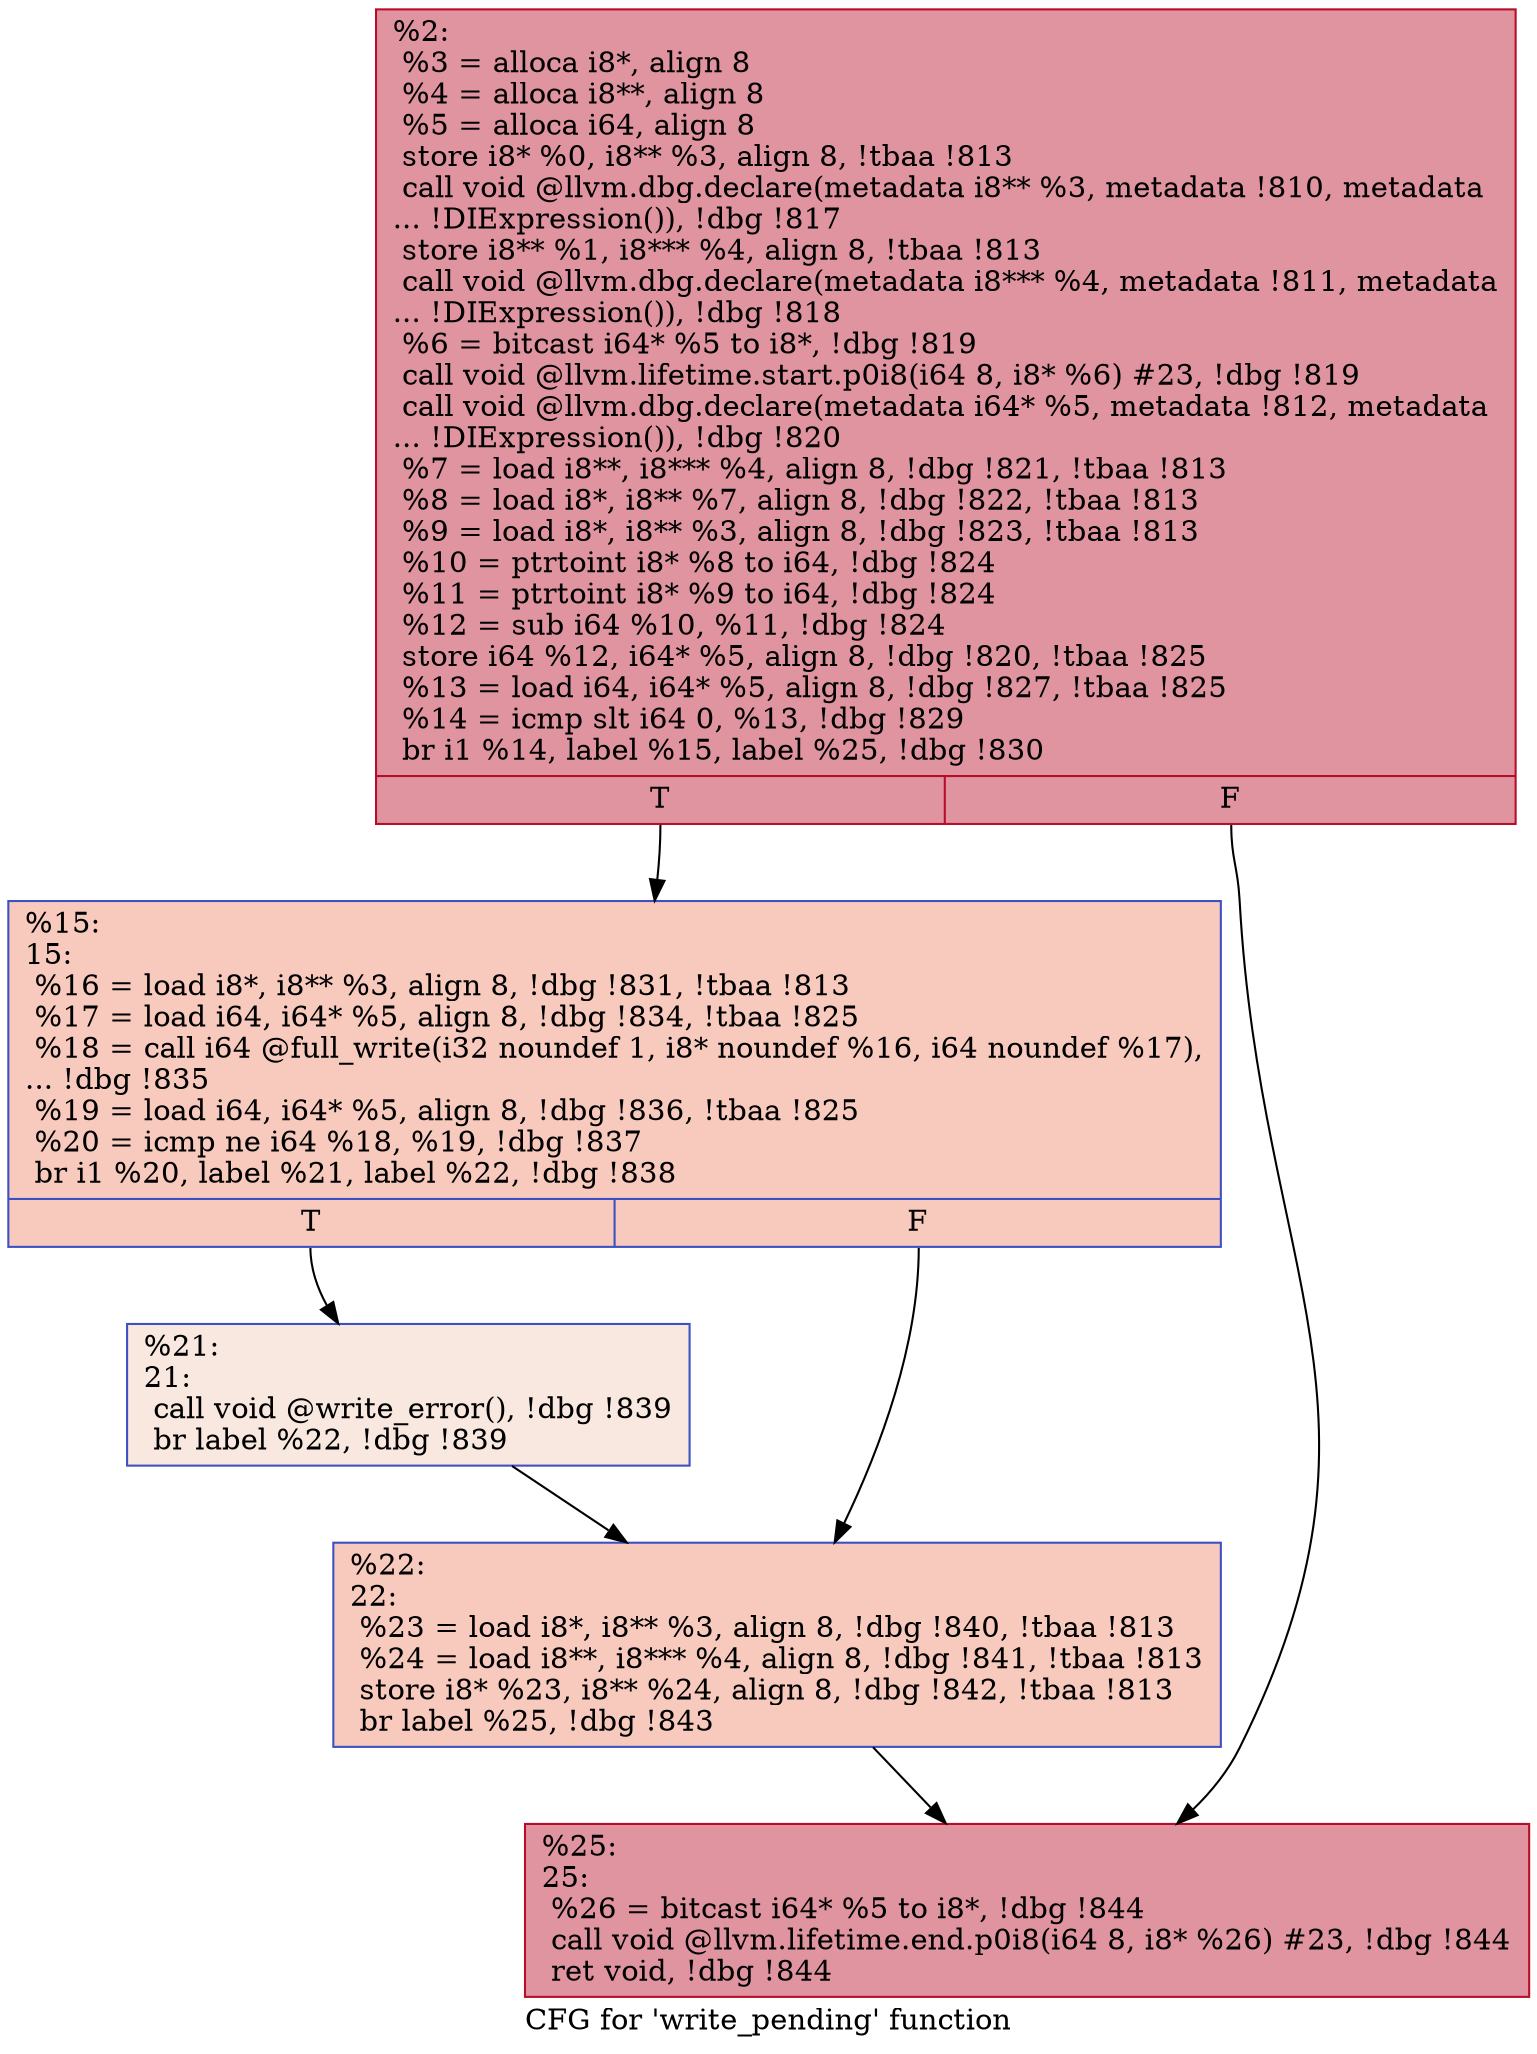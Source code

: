digraph "CFG for 'write_pending' function" {
	label="CFG for 'write_pending' function";

	Node0x7c85a0 [shape=record,color="#b70d28ff", style=filled, fillcolor="#b70d2870",label="{%2:\l  %3 = alloca i8*, align 8\l  %4 = alloca i8**, align 8\l  %5 = alloca i64, align 8\l  store i8* %0, i8** %3, align 8, !tbaa !813\l  call void @llvm.dbg.declare(metadata i8** %3, metadata !810, metadata\l... !DIExpression()), !dbg !817\l  store i8** %1, i8*** %4, align 8, !tbaa !813\l  call void @llvm.dbg.declare(metadata i8*** %4, metadata !811, metadata\l... !DIExpression()), !dbg !818\l  %6 = bitcast i64* %5 to i8*, !dbg !819\l  call void @llvm.lifetime.start.p0i8(i64 8, i8* %6) #23, !dbg !819\l  call void @llvm.dbg.declare(metadata i64* %5, metadata !812, metadata\l... !DIExpression()), !dbg !820\l  %7 = load i8**, i8*** %4, align 8, !dbg !821, !tbaa !813\l  %8 = load i8*, i8** %7, align 8, !dbg !822, !tbaa !813\l  %9 = load i8*, i8** %3, align 8, !dbg !823, !tbaa !813\l  %10 = ptrtoint i8* %8 to i64, !dbg !824\l  %11 = ptrtoint i8* %9 to i64, !dbg !824\l  %12 = sub i64 %10, %11, !dbg !824\l  store i64 %12, i64* %5, align 8, !dbg !820, !tbaa !825\l  %13 = load i64, i64* %5, align 8, !dbg !827, !tbaa !825\l  %14 = icmp slt i64 0, %13, !dbg !829\l  br i1 %14, label %15, label %25, !dbg !830\l|{<s0>T|<s1>F}}"];
	Node0x7c85a0:s0 -> Node0x7c8620;
	Node0x7c85a0:s1 -> Node0x7c8710;
	Node0x7c8620 [shape=record,color="#3d50c3ff", style=filled, fillcolor="#ef886b70",label="{%15:\l15:                                               \l  %16 = load i8*, i8** %3, align 8, !dbg !831, !tbaa !813\l  %17 = load i64, i64* %5, align 8, !dbg !834, !tbaa !825\l  %18 = call i64 @full_write(i32 noundef 1, i8* noundef %16, i64 noundef %17),\l... !dbg !835\l  %19 = load i64, i64* %5, align 8, !dbg !836, !tbaa !825\l  %20 = icmp ne i64 %18, %19, !dbg !837\l  br i1 %20, label %21, label %22, !dbg !838\l|{<s0>T|<s1>F}}"];
	Node0x7c8620:s0 -> Node0x7c8670;
	Node0x7c8620:s1 -> Node0x7c86c0;
	Node0x7c8670 [shape=record,color="#3d50c3ff", style=filled, fillcolor="#f1ccb870",label="{%21:\l21:                                               \l  call void @write_error(), !dbg !839\l  br label %22, !dbg !839\l}"];
	Node0x7c8670 -> Node0x7c86c0;
	Node0x7c86c0 [shape=record,color="#3d50c3ff", style=filled, fillcolor="#ef886b70",label="{%22:\l22:                                               \l  %23 = load i8*, i8** %3, align 8, !dbg !840, !tbaa !813\l  %24 = load i8**, i8*** %4, align 8, !dbg !841, !tbaa !813\l  store i8* %23, i8** %24, align 8, !dbg !842, !tbaa !813\l  br label %25, !dbg !843\l}"];
	Node0x7c86c0 -> Node0x7c8710;
	Node0x7c8710 [shape=record,color="#b70d28ff", style=filled, fillcolor="#b70d2870",label="{%25:\l25:                                               \l  %26 = bitcast i64* %5 to i8*, !dbg !844\l  call void @llvm.lifetime.end.p0i8(i64 8, i8* %26) #23, !dbg !844\l  ret void, !dbg !844\l}"];
}
